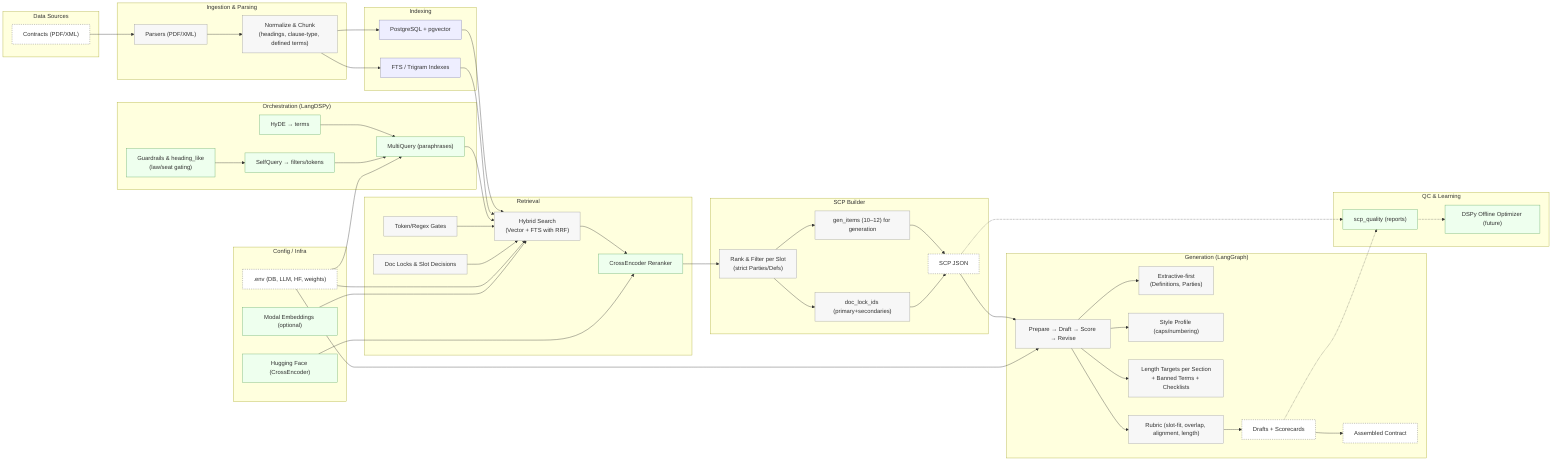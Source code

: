 flowchart LR
  classDef store fill:#eef,stroke:#88a,stroke-width:1px;
  classDef svc fill:#efe,stroke:#6a6,stroke-width:1px;
  classDef stage fill:#f7f7f7,stroke:#999,stroke-width:1px;
  classDef io fill:#fff,stroke:#666,stroke-dasharray:3 3;

  subgraph S["Data Sources"]
    A1["Contracts (PDF/XML)"]:::io
  end

  subgraph I["Ingestion & Parsing"]
    I1["Parsers (PDF/XML)"]:::stage
    I2["Normalize & Chunk\n(headings, clause-type, defined terms)"]:::stage
  end

  subgraph X["Indexing"]
    X1["PostgreSQL + pgvector"]:::store
    X2["FTS / Trigram Indexes"]:::store
  end

  subgraph O["Orchestration (LangDSPy)"]
    O1["MultiQuery (paraphrases)"]:::svc
    O2["HyDE → terms"]:::svc
    O3["SelfQuery → filters/tokens"]:::svc
    O4["Guardrails & heading_like\n(law/seat gating)"]:::svc
  end

  subgraph R["Retrieval"]
    R1["Hybrid Search\n(Vector + FTS with RRF)"]:::stage
    R2["Token/Regex Gates"]:::stage
    R3["CrossEncoder Reranker"]:::svc
    R4["Doc Locks & Slot Decisions"]:::stage
  end

  subgraph B["SCP Builder"]
    B1["Rank & Filter per Slot\n(strict Parties/Defs)"]:::stage
    B2["gen_items (10–12) for generation"]:::stage
    B3["doc_lock_ids (primary+secondaries)"]:::stage
    B4["SCP JSON"]:::io
  end

  subgraph G["Generation (LangGraph)"]
    G1["Prepare → Draft → Score → Revise"]:::stage
    G2["Extractive-first\n(Definitions, Parties)"]:::stage
    G3["Style Profile (caps/numbering)"]:::stage
    G4["Length Targets per Section\n+ Banned Terms + Checklists"]:::stage
    G5["Rubric (slot-fit, overlap, alignment, length)"]:::stage
    G6["Drafts + Scorecards"]:::io
    G7["Assembled Contract"]:::io
  end

  subgraph Q["QC & Learning"]
    Q1["scp_quality (reports)"]:::svc
    Q2["DSPy Offline Optimizer (future)"]:::svc
  end

  subgraph C["Config / Infra"]
    C1[".env (DB, LLM, HF, weights)"]:::io
    C2["Hugging Face (CrossEncoder)"]:::svc
    C3["Modal Embeddings (optional)"]:::svc
  end

  A1 --> I1 --> I2 --> X1
  I2 --> X2
  X1 --> R1
  X2 --> R1

  O1 --> R1
  O2 --> O1
  O3 --> O1
  O4 --> O3

  R2 --> R1
  R4 --> R1
  R1 --> R3

  R3 --> B1
  B1 --> B2 --> B4
  B1 --> B3 --> B4

  B4 --> G1
  G1 --> G2
  G1 --> G3
  G1 --> G4
  G1 --> G5
  G5 --> G6 --> G7

  B4 -.-> Q1
  G6 -.-> Q1
  Q1 -.-> Q2

  C1 --> O1
  C1 --> R1
  C1 --> G1
  C2 --> R3
  C3 --> R1